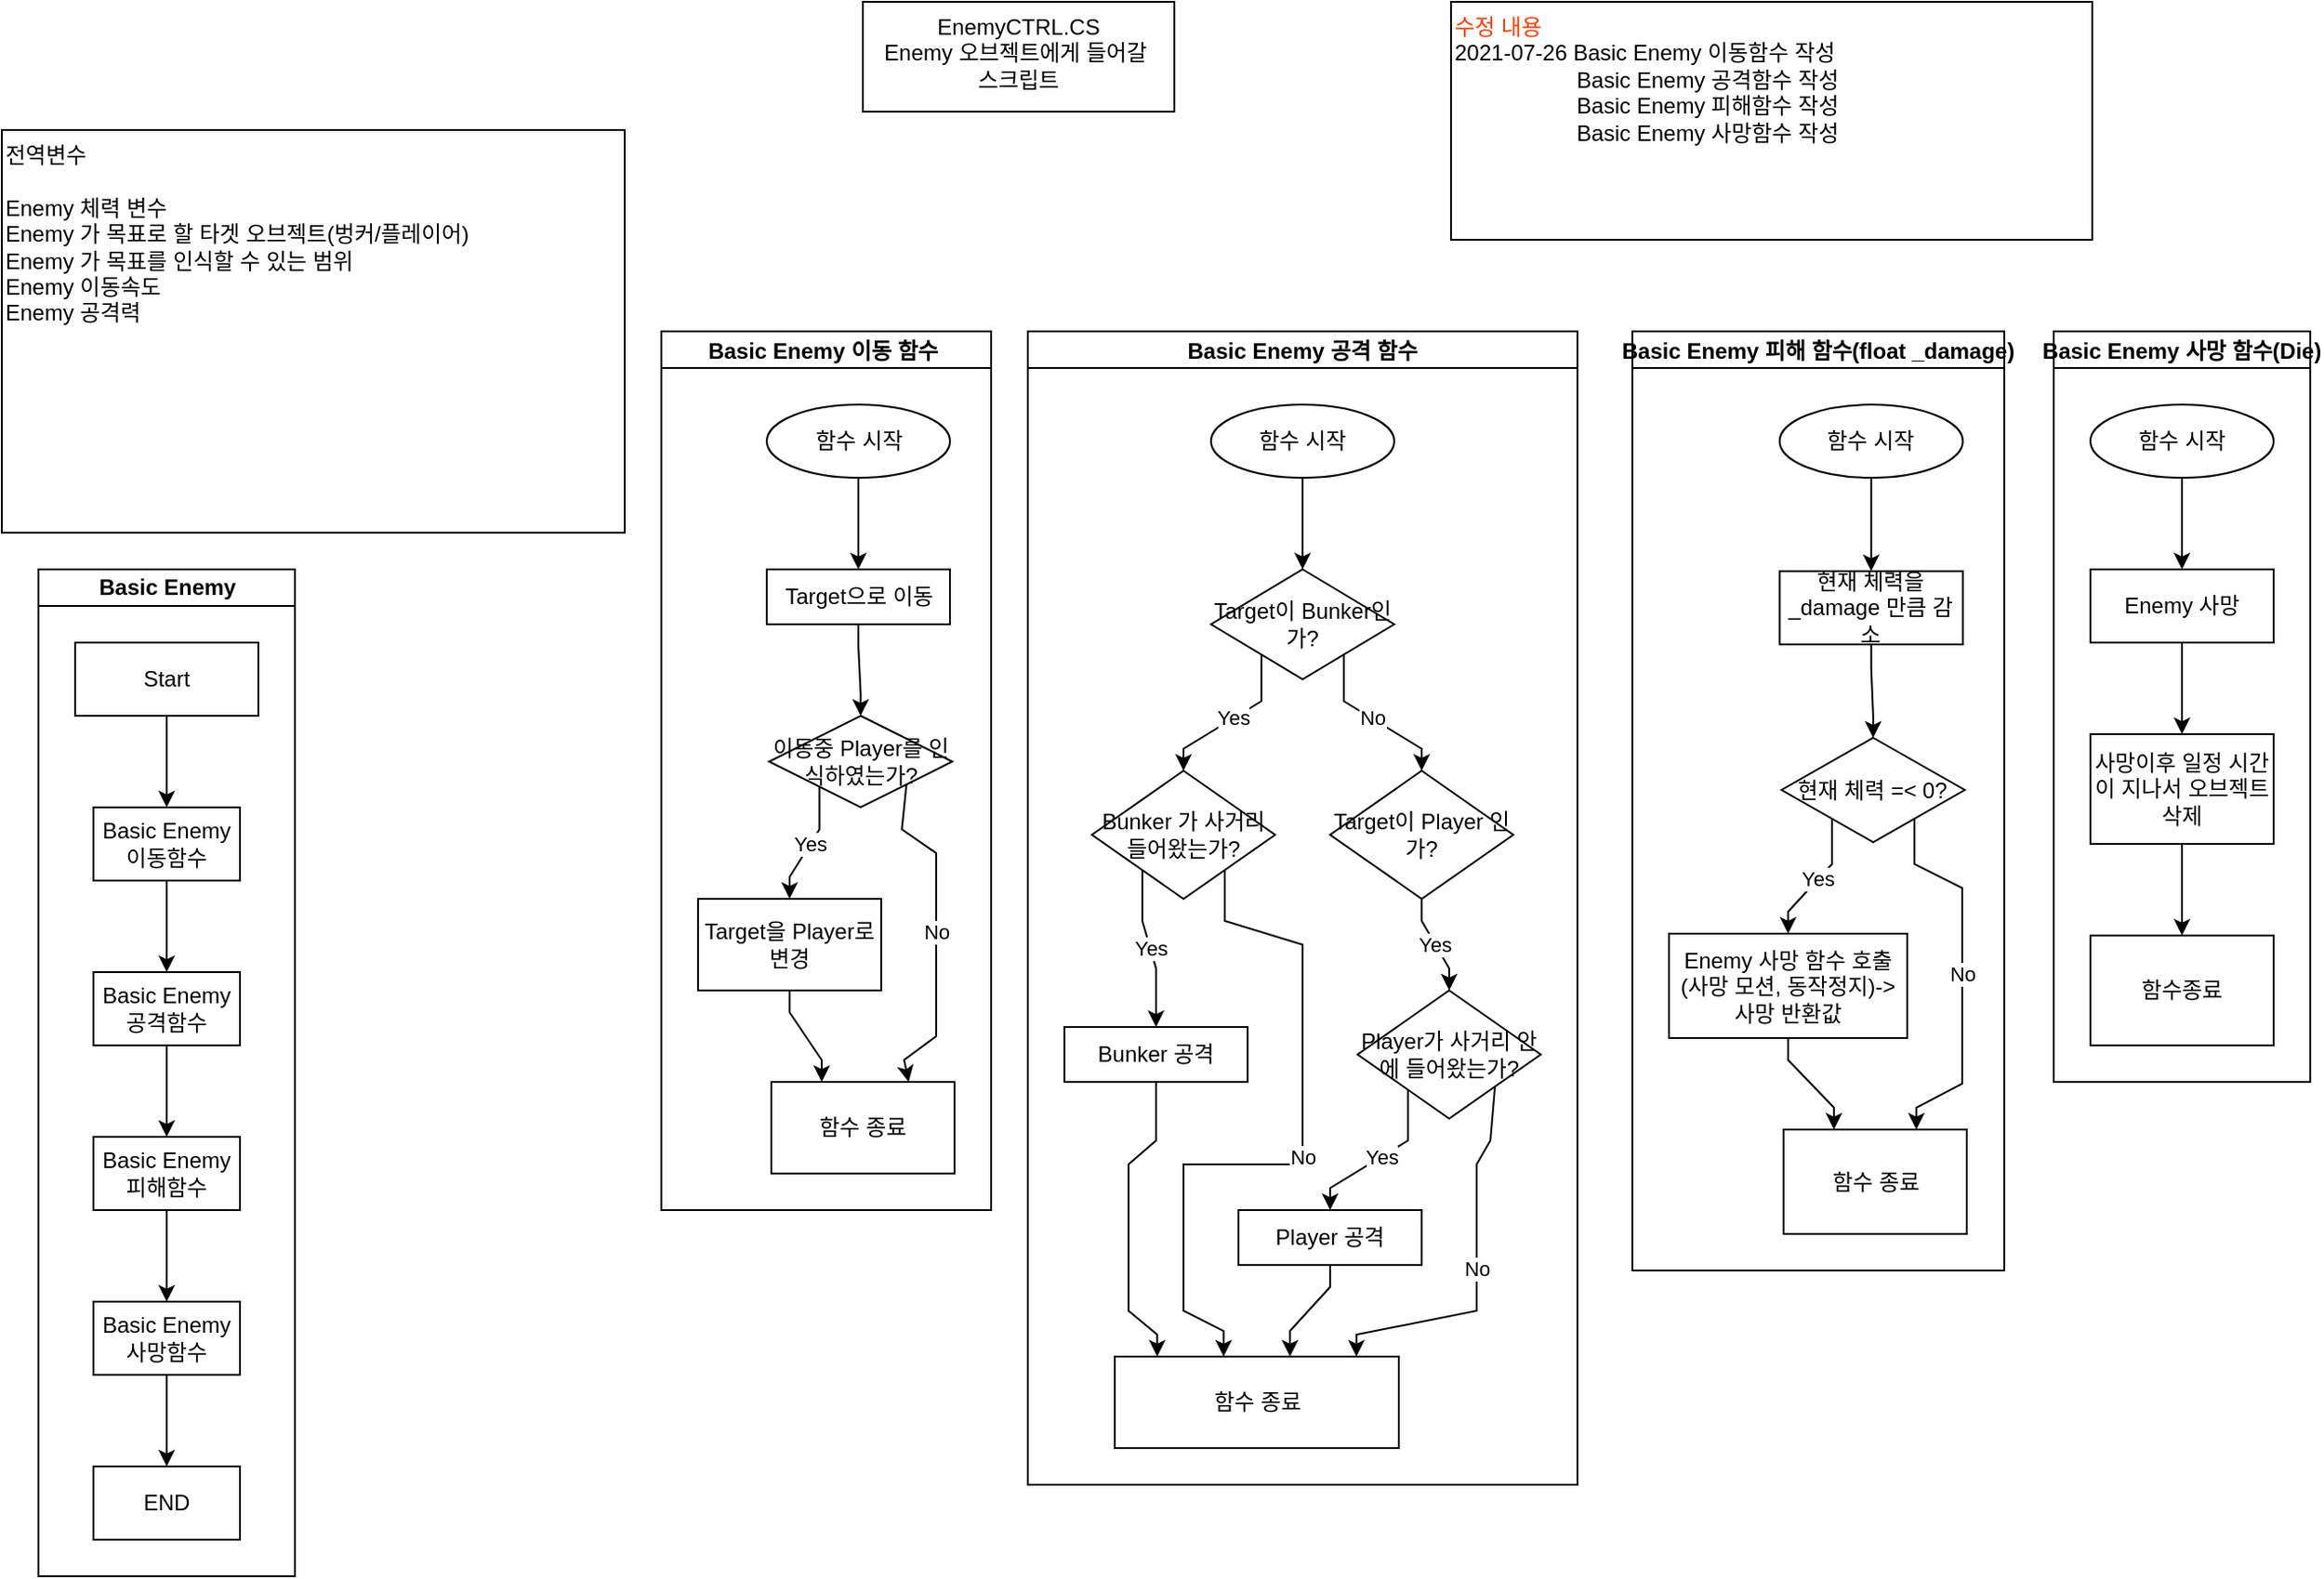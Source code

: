 <mxfile version="13.9.9" type="device"><diagram id="J4szQfAG1sg5sVobrCXc" name="Page-1"><mxGraphModel dx="1185" dy="1975" grid="1" gridSize="10" guides="1" tooltips="1" connect="1" arrows="1" fold="1" page="1" pageScale="1" pageWidth="827" pageHeight="1169" math="0" shadow="0"><root><mxCell id="0"/><mxCell id="1" parent="0"/><mxCell id="BQ4PC7H9Ra1O4r8dHc4G-1" value="전역변수&lt;br&gt;&lt;br&gt;Enemy 체력 변수&lt;br&gt;Enemy 가 목표로 할 타겟 오브젝트(벙커/플레이어)&lt;br&gt;Enemy 가 목표를 인식할 수 있는 범위&lt;br&gt;Enemy 이동속도&lt;br&gt;Enemy 공격력" style="rounded=0;whiteSpace=wrap;html=1;align=left;verticalAlign=top;" parent="1" vertex="1"><mxGeometry x="100" width="340" height="220" as="geometry"/></mxCell><mxCell id="BQ4PC7H9Ra1O4r8dHc4G-4" value="EnemyCTRL.CS&lt;br&gt;Enemy 오브젝트에게 들어갈&amp;nbsp;&lt;br&gt;스크립트" style="rounded=0;whiteSpace=wrap;html=1;verticalAlign=top;align=center;" parent="1" vertex="1"><mxGeometry x="570" y="-70" width="170" height="60" as="geometry"/></mxCell><mxCell id="BQ4PC7H9Ra1O4r8dHc4G-53" value="Basic Enemy 이동 함수 " style="swimlane;startSize=20;horizontal=1;childLayout=flowLayout;flowOrientation=north;resizable=0;interRankCellSpacing=50;containerType=tree;align=center;verticalAlign=middle;" parent="1" vertex="1"><mxGeometry x="460" y="110" width="180" height="480" as="geometry"/></mxCell><mxCell id="BQ4PC7H9Ra1O4r8dHc4G-54" value="함수 시작&lt;br&gt;" style="ellipse;whiteSpace=wrap;html=1;fontFamily=Helvetica;fontSize=12;fontColor=#000000;align=center;strokeColor=#000000;fillColor=#ffffff;" parent="BQ4PC7H9Ra1O4r8dHc4G-53" vertex="1"><mxGeometry x="57.531" y="40" width="100" height="40" as="geometry"/></mxCell><mxCell id="BQ4PC7H9Ra1O4r8dHc4G-211" value="" style="edgeStyle=orthogonalEdgeStyle;rounded=0;orthogonalLoop=1;jettySize=auto;html=1;noEdgeStyle=1;orthogonal=1;" parent="BQ4PC7H9Ra1O4r8dHc4G-53" source="BQ4PC7H9Ra1O4r8dHc4G-54" target="BQ4PC7H9Ra1O4r8dHc4G-212" edge="1"><mxGeometry relative="1" as="geometry"><Array as="points"><mxPoint x="107.531" y="92"/><mxPoint x="107.531" y="118"/></Array></mxGeometry></mxCell><mxCell id="BQ4PC7H9Ra1O4r8dHc4G-212" value="Target으로 이동" style="rounded=0;whiteSpace=wrap;html=1;fontFamily=Helvetica;fontSize=12;fontColor=#000000;align=center;strokeColor=#000000;fillColor=#ffffff;" parent="BQ4PC7H9Ra1O4r8dHc4G-53" vertex="1"><mxGeometry x="57.531" y="130" width="100" height="30" as="geometry"/></mxCell><mxCell id="BQ4PC7H9Ra1O4r8dHc4G-213" value="" style="edgeStyle=orthogonalEdgeStyle;rounded=0;orthogonalLoop=1;jettySize=auto;html=1;noEdgeStyle=1;orthogonal=1;" parent="BQ4PC7H9Ra1O4r8dHc4G-53" source="BQ4PC7H9Ra1O4r8dHc4G-212" target="BQ4PC7H9Ra1O4r8dHc4G-214" edge="1"><mxGeometry relative="1" as="geometry"><mxPoint x="730" y="590" as="sourcePoint"/><Array as="points"><mxPoint x="107.531" y="172"/><mxPoint x="108.765" y="198"/></Array></mxGeometry></mxCell><mxCell id="BQ4PC7H9Ra1O4r8dHc4G-214" value="이동중 Player를 인식하였는가?" style="rhombus;whiteSpace=wrap;html=1;fontFamily=Helvetica;fontSize=12;fontColor=#000000;align=center;strokeColor=#000000;fillColor=#ffffff;" parent="BQ4PC7H9Ra1O4r8dHc4G-53" vertex="1"><mxGeometry x="58.765" y="210" width="100" height="50" as="geometry"/></mxCell><mxCell id="BQ4PC7H9Ra1O4r8dHc4G-215" value="Yes" style="edgeStyle=orthogonalEdgeStyle;rounded=0;orthogonalLoop=1;jettySize=auto;html=1;noEdgeStyle=1;orthogonal=1;" parent="BQ4PC7H9Ra1O4r8dHc4G-53" source="BQ4PC7H9Ra1O4r8dHc4G-214" target="BQ4PC7H9Ra1O4r8dHc4G-216" edge="1"><mxGeometry relative="1" as="geometry"><mxPoint x="670" y="550.0" as="sourcePoint"/><Array as="points"><mxPoint x="86.265" y="272"/><mxPoint x="70" y="298"/></Array></mxGeometry></mxCell><mxCell id="BQ4PC7H9Ra1O4r8dHc4G-216" value="Target을 Player로 변경" style="rounded=0;whiteSpace=wrap;html=1;fontFamily=Helvetica;fontSize=12;fontColor=#000000;align=center;strokeColor=#000000;fillColor=#ffffff;" parent="BQ4PC7H9Ra1O4r8dHc4G-53" vertex="1"><mxGeometry x="20" y="310" width="100" height="50" as="geometry"/></mxCell><mxCell id="BQ4PC7H9Ra1O4r8dHc4G-220" value="" style="edgeStyle=orthogonalEdgeStyle;rounded=0;orthogonalLoop=1;jettySize=auto;html=1;noEdgeStyle=1;orthogonal=1;" parent="BQ4PC7H9Ra1O4r8dHc4G-53" source="BQ4PC7H9Ra1O4r8dHc4G-216" target="BQ4PC7H9Ra1O4r8dHc4G-221" edge="1"><mxGeometry relative="1" as="geometry"><mxPoint x="630" y="570" as="sourcePoint"/><Array as="points"><mxPoint x="70" y="372"/><mxPoint x="87.5" y="398"/></Array></mxGeometry></mxCell><mxCell id="BQ4PC7H9Ra1O4r8dHc4G-221" value="함수 종료" style="rounded=0;whiteSpace=wrap;html=1;fontFamily=Helvetica;fontSize=12;fontColor=#000000;align=center;strokeColor=#000000;fillColor=#ffffff;" parent="BQ4PC7H9Ra1O4r8dHc4G-53" vertex="1"><mxGeometry x="60" y="410" width="100" height="50" as="geometry"/></mxCell><mxCell id="BQ4PC7H9Ra1O4r8dHc4G-236" value="No" style="edgeStyle=orthogonalEdgeStyle;rounded=0;orthogonalLoop=1;jettySize=auto;html=1;entryX=0.75;entryY=0;entryDx=0;entryDy=0;exitX=1;exitY=1;exitDx=0;exitDy=0;noEdgeStyle=1;orthogonal=1;" parent="BQ4PC7H9Ra1O4r8dHc4G-53" source="BQ4PC7H9Ra1O4r8dHc4G-214" target="BQ4PC7H9Ra1O4r8dHc4G-221" edge="1"><mxGeometry relative="1" as="geometry"><mxPoint x="230" y="600" as="targetPoint"/><Array as="points"><mxPoint x="131.265" y="272"/><mxPoint x="150" y="285"/><mxPoint x="150" y="385"/><mxPoint x="132.5" y="398"/></Array></mxGeometry></mxCell><mxCell id="BQ4PC7H9Ra1O4r8dHc4G-139" value="&lt;div&gt;&lt;span style=&quot;color: rgb(255 , 60 , 0)&quot;&gt;수정 내용&lt;/span&gt;&lt;/div&gt;&lt;div&gt;&lt;span&gt;2021-07-26 Basic Enemy 이동함수 작성&lt;/span&gt;&lt;/div&gt;&lt;div&gt;&lt;span&gt;&amp;nbsp; &amp;nbsp; &amp;nbsp; &amp;nbsp; &amp;nbsp; &amp;nbsp; &amp;nbsp; &amp;nbsp; &amp;nbsp; &amp;nbsp; Basic Enemy 공격함수 작성&lt;/span&gt;&lt;/div&gt;&lt;div&gt;&lt;span&gt;&amp;nbsp; &amp;nbsp; &amp;nbsp; &amp;nbsp; &amp;nbsp; &amp;nbsp; &amp;nbsp; &amp;nbsp; &amp;nbsp; &amp;nbsp; Basic Enemy 피해함수 작성&lt;/span&gt;&lt;/div&gt;&lt;div&gt;&lt;span&gt;&amp;nbsp; &amp;nbsp; &amp;nbsp; &amp;nbsp; &amp;nbsp; &amp;nbsp; &amp;nbsp; &amp;nbsp; &amp;nbsp; &amp;nbsp; Basic Enemy 사망함수 작성&lt;/span&gt;&lt;/div&gt;" style="rounded=0;whiteSpace=wrap;html=1;align=left;verticalAlign=top;" parent="1" vertex="1"><mxGeometry x="891" y="-70" width="350" height="130" as="geometry"/></mxCell><mxCell id="BQ4PC7H9Ra1O4r8dHc4G-223" value="Basic Enemy 공격 함수" style="swimlane;startSize=20;horizontal=1;childLayout=flowLayout;flowOrientation=north;resizable=0;interRankCellSpacing=50;containerType=tree;align=center;verticalAlign=middle;" parent="1" vertex="1"><mxGeometry x="660" y="110" width="300" height="630" as="geometry"/></mxCell><mxCell id="BQ4PC7H9Ra1O4r8dHc4G-224" value="함수 시작&lt;br&gt;" style="ellipse;whiteSpace=wrap;html=1;fontFamily=Helvetica;fontSize=12;fontColor=#000000;align=center;strokeColor=#000000;fillColor=#ffffff;" parent="BQ4PC7H9Ra1O4r8dHc4G-223" vertex="1"><mxGeometry x="100" y="40" width="100" height="40" as="geometry"/></mxCell><mxCell id="BQ4PC7H9Ra1O4r8dHc4G-225" value="" style="edgeStyle=orthogonalEdgeStyle;rounded=0;orthogonalLoop=1;jettySize=auto;html=1;noEdgeStyle=1;orthogonal=1;" parent="BQ4PC7H9Ra1O4r8dHc4G-223" source="BQ4PC7H9Ra1O4r8dHc4G-224" target="BQ4PC7H9Ra1O4r8dHc4G-226" edge="1"><mxGeometry relative="1" as="geometry"><Array as="points"><mxPoint x="150" y="92"/><mxPoint x="150" y="118"/></Array></mxGeometry></mxCell><mxCell id="BQ4PC7H9Ra1O4r8dHc4G-226" value="Target이 Bunker인가?" style="rhombus;whiteSpace=wrap;html=1;fontFamily=Helvetica;fontSize=12;fontColor=#000000;align=center;strokeColor=#000000;fillColor=#ffffff;" parent="BQ4PC7H9Ra1O4r8dHc4G-223" vertex="1"><mxGeometry x="100" y="130" width="100" height="60" as="geometry"/></mxCell><mxCell id="BQ4PC7H9Ra1O4r8dHc4G-227" value="Yes" style="edgeStyle=orthogonalEdgeStyle;rounded=0;orthogonalLoop=1;jettySize=auto;html=1;noEdgeStyle=1;orthogonal=1;" parent="BQ4PC7H9Ra1O4r8dHc4G-223" source="BQ4PC7H9Ra1O4r8dHc4G-226" target="BQ4PC7H9Ra1O4r8dHc4G-228" edge="1"><mxGeometry relative="1" as="geometry"><mxPoint x="1570" y="2230" as="sourcePoint"/><Array as="points"><mxPoint x="127.5" y="202"/><mxPoint x="85" y="228"/></Array></mxGeometry></mxCell><mxCell id="BQ4PC7H9Ra1O4r8dHc4G-228" value="Bunker 가 사거리 들어왔는가?" style="rhombus;whiteSpace=wrap;html=1;fontFamily=Helvetica;fontSize=12;fontColor=#000000;align=center;strokeColor=#000000;fillColor=#ffffff;" parent="BQ4PC7H9Ra1O4r8dHc4G-223" vertex="1"><mxGeometry x="35" y="240" width="100" height="70" as="geometry"/></mxCell><mxCell id="BQ4PC7H9Ra1O4r8dHc4G-229" value="Yes" style="edgeStyle=orthogonalEdgeStyle;rounded=0;orthogonalLoop=1;jettySize=auto;html=1;noEdgeStyle=1;orthogonal=1;" parent="BQ4PC7H9Ra1O4r8dHc4G-223" source="BQ4PC7H9Ra1O4r8dHc4G-228" target="BQ4PC7H9Ra1O4r8dHc4G-230" edge="1"><mxGeometry relative="1" as="geometry"><mxPoint x="1510" y="2190" as="sourcePoint"/><Array as="points"><mxPoint x="62.5" y="322"/><mxPoint x="70" y="348"/></Array></mxGeometry></mxCell><mxCell id="BQ4PC7H9Ra1O4r8dHc4G-254" style="edgeStyle=orthogonalEdgeStyle;rounded=0;orthogonalLoop=1;jettySize=auto;html=1;noEdgeStyle=1;orthogonal=1;" parent="BQ4PC7H9Ra1O4r8dHc4G-223" source="BQ4PC7H9Ra1O4r8dHc4G-230" target="BQ4PC7H9Ra1O4r8dHc4G-253" edge="1"><mxGeometry relative="1" as="geometry"><Array as="points"><mxPoint x="70" y="442"/><mxPoint x="55" y="455"/><mxPoint x="55" y="535"/><mxPoint x="70.625" y="548"/></Array></mxGeometry></mxCell><mxCell id="BQ4PC7H9Ra1O4r8dHc4G-230" value="Bunker 공격" style="rounded=0;whiteSpace=wrap;html=1;fontFamily=Helvetica;fontSize=12;fontColor=#000000;align=center;strokeColor=#000000;fillColor=#ffffff;" parent="BQ4PC7H9Ra1O4r8dHc4G-223" vertex="1"><mxGeometry x="20" y="380" width="100" height="30" as="geometry"/></mxCell><mxCell id="BQ4PC7H9Ra1O4r8dHc4G-252" value="No" style="edgeStyle=orthogonalEdgeStyle;rounded=0;orthogonalLoop=1;jettySize=auto;html=1;noEdgeStyle=1;orthogonal=1;" parent="BQ4PC7H9Ra1O4r8dHc4G-223" source="BQ4PC7H9Ra1O4r8dHc4G-228" target="BQ4PC7H9Ra1O4r8dHc4G-253" edge="1"><mxGeometry relative="1" as="geometry"><mxPoint x="1470" y="1700" as="sourcePoint"/><Array as="points"><mxPoint x="107.5" y="322"/><mxPoint x="150" y="335"/><mxPoint x="150" y="455"/><mxPoint x="85" y="455"/><mxPoint x="85" y="535"/><mxPoint x="106.875" y="546"/></Array></mxGeometry></mxCell><mxCell id="BQ4PC7H9Ra1O4r8dHc4G-253" value="함수 종료" style="rounded=0;whiteSpace=wrap;html=1;fontFamily=Helvetica;fontSize=12;fontColor=#000000;align=center;strokeColor=#000000;fillColor=#ffffff;" parent="BQ4PC7H9Ra1O4r8dHc4G-223" vertex="1"><mxGeometry x="47.5" y="560" width="155" height="50" as="geometry"/></mxCell><mxCell id="BQ4PC7H9Ra1O4r8dHc4G-317" value="No" style="edgeStyle=orthogonalEdgeStyle;rounded=0;orthogonalLoop=1;jettySize=auto;html=1;noEdgeStyle=1;orthogonal=1;" parent="BQ4PC7H9Ra1O4r8dHc4G-223" source="BQ4PC7H9Ra1O4r8dHc4G-226" target="BQ4PC7H9Ra1O4r8dHc4G-318" edge="1"><mxGeometry relative="1" as="geometry"><mxPoint x="1327.531" y="1380" as="sourcePoint"/><Array as="points"><mxPoint x="172.5" y="202"/><mxPoint x="215" y="228"/></Array></mxGeometry></mxCell><mxCell id="BQ4PC7H9Ra1O4r8dHc4G-318" value="Target이 Player 인가?" style="rhombus;whiteSpace=wrap;html=1;fontFamily=Helvetica;fontSize=12;fontColor=#000000;align=center;strokeColor=#000000;fillColor=#ffffff;" parent="BQ4PC7H9Ra1O4r8dHc4G-223" vertex="1"><mxGeometry x="165" y="240" width="100" height="70" as="geometry"/></mxCell><mxCell id="BQ4PC7H9Ra1O4r8dHc4G-319" value="Yes" style="edgeStyle=orthogonalEdgeStyle;rounded=0;orthogonalLoop=1;jettySize=auto;html=1;noEdgeStyle=1;orthogonal=1;" parent="BQ4PC7H9Ra1O4r8dHc4G-223" source="BQ4PC7H9Ra1O4r8dHc4G-318" target="BQ4PC7H9Ra1O4r8dHc4G-320" edge="1"><mxGeometry relative="1" as="geometry"><mxPoint x="1337.5" y="1286.5" as="sourcePoint"/><Array as="points"><mxPoint x="215" y="322"/><mxPoint x="230" y="348"/></Array></mxGeometry></mxCell><mxCell id="BQ4PC7H9Ra1O4r8dHc4G-320" value="Player가 사거리 안에 들어왔는가?" style="rhombus;whiteSpace=wrap;html=1;fontFamily=Helvetica;fontSize=12;fontColor=#000000;align=center;strokeColor=#000000;fillColor=#ffffff;" parent="BQ4PC7H9Ra1O4r8dHc4G-223" vertex="1"><mxGeometry x="180" y="360" width="100" height="70" as="geometry"/></mxCell><mxCell id="BQ4PC7H9Ra1O4r8dHc4G-322" value="Yes" style="edgeStyle=orthogonalEdgeStyle;rounded=0;orthogonalLoop=1;jettySize=auto;html=1;noEdgeStyle=1;orthogonal=1;" parent="BQ4PC7H9Ra1O4r8dHc4G-223" source="BQ4PC7H9Ra1O4r8dHc4G-320" target="BQ4PC7H9Ra1O4r8dHc4G-323" edge="1"><mxGeometry relative="1" as="geometry"><mxPoint x="1375" y="1380" as="sourcePoint"/><Array as="points"><mxPoint x="207.5" y="442"/><mxPoint x="165" y="468"/></Array></mxGeometry></mxCell><mxCell id="BQ4PC7H9Ra1O4r8dHc4G-324" style="edgeStyle=orthogonalEdgeStyle;rounded=0;orthogonalLoop=1;jettySize=auto;html=1;noEdgeStyle=1;orthogonal=1;" parent="BQ4PC7H9Ra1O4r8dHc4G-223" source="BQ4PC7H9Ra1O4r8dHc4G-323" target="BQ4PC7H9Ra1O4r8dHc4G-253" edge="1"><mxGeometry relative="1" as="geometry"><Array as="points"><mxPoint x="165" y="522"/><mxPoint x="143.125" y="546"/></Array></mxGeometry></mxCell><mxCell id="BQ4PC7H9Ra1O4r8dHc4G-323" value="Player 공격" style="rounded=0;whiteSpace=wrap;html=1;fontFamily=Helvetica;fontSize=12;fontColor=#000000;align=center;strokeColor=#000000;fillColor=#ffffff;" parent="BQ4PC7H9Ra1O4r8dHc4G-223" vertex="1"><mxGeometry x="115" y="480" width="100" height="30" as="geometry"/></mxCell><mxCell id="BQ4PC7H9Ra1O4r8dHc4G-328" value="No" style="edgeStyle=orthogonalEdgeStyle;rounded=0;orthogonalLoop=1;jettySize=auto;html=1;exitX=1;exitY=1;exitDx=0;exitDy=0;noEdgeStyle=1;orthogonal=1;" parent="BQ4PC7H9Ra1O4r8dHc4G-223" source="BQ4PC7H9Ra1O4r8dHc4G-320" target="BQ4PC7H9Ra1O4r8dHc4G-253" edge="1"><mxGeometry relative="1" as="geometry"><mxPoint x="339" y="880" as="targetPoint"/><Array as="points"><mxPoint x="252.5" y="442"/><mxPoint x="245" y="455"/><mxPoint x="245" y="535"/><mxPoint x="179.375" y="548"/></Array></mxGeometry></mxCell><mxCell id="BQ4PC7H9Ra1O4r8dHc4G-255" value="Basic Enemy 피해 함수(float _damage)" style="swimlane;startSize=20;horizontal=1;childLayout=flowLayout;flowOrientation=north;resizable=0;interRankCellSpacing=50;containerType=tree;align=center;verticalAlign=middle;" parent="1" vertex="1"><mxGeometry x="990" y="110" width="203" height="513" as="geometry"/></mxCell><mxCell id="BQ4PC7H9Ra1O4r8dHc4G-256" value="함수 시작&lt;br&gt;" style="ellipse;whiteSpace=wrap;html=1;fontFamily=Helvetica;fontSize=12;fontColor=#000000;align=center;strokeColor=#000000;fillColor=#ffffff;" parent="BQ4PC7H9Ra1O4r8dHc4G-255" vertex="1"><mxGeometry x="80.36" y="40" width="100" height="40" as="geometry"/></mxCell><mxCell id="BQ4PC7H9Ra1O4r8dHc4G-281" value="" style="edgeStyle=orthogonalEdgeStyle;rounded=0;orthogonalLoop=1;jettySize=auto;html=1;noEdgeStyle=1;orthogonal=1;" parent="BQ4PC7H9Ra1O4r8dHc4G-255" source="BQ4PC7H9Ra1O4r8dHc4G-256" target="BQ4PC7H9Ra1O4r8dHc4G-282" edge="1"><mxGeometry relative="1" as="geometry"><Array as="points"><mxPoint x="130.36" y="92"/><mxPoint x="130.36" y="118"/></Array></mxGeometry></mxCell><mxCell id="BQ4PC7H9Ra1O4r8dHc4G-282" value="현재 체력을 _damage 만큼 감소" style="rounded=0;whiteSpace=wrap;html=1;fontFamily=Helvetica;fontSize=12;fontColor=#000000;align=center;strokeColor=#000000;fillColor=#ffffff;" parent="BQ4PC7H9Ra1O4r8dHc4G-255" vertex="1"><mxGeometry x="80.36" y="131.0" width="100" height="40" as="geometry"/></mxCell><mxCell id="BQ4PC7H9Ra1O4r8dHc4G-284" value="" style="edgeStyle=orthogonalEdgeStyle;rounded=0;orthogonalLoop=1;jettySize=auto;html=1;noEdgeStyle=1;orthogonal=1;" parent="BQ4PC7H9Ra1O4r8dHc4G-255" source="BQ4PC7H9Ra1O4r8dHc4G-282" target="BQ4PC7H9Ra1O4r8dHc4G-285" edge="1"><mxGeometry relative="1" as="geometry"><mxPoint x="1380" y="750" as="sourcePoint"/><Array as="points"><mxPoint x="130.36" y="184.0"/><mxPoint x="131.43" y="210.0"/></Array></mxGeometry></mxCell><mxCell id="BQ4PC7H9Ra1O4r8dHc4G-285" value="현재 체력 =&amp;lt; 0?" style="rhombus;whiteSpace=wrap;html=1;fontFamily=Helvetica;fontSize=12;fontColor=#000000;align=center;strokeColor=#000000;fillColor=#ffffff;" parent="BQ4PC7H9Ra1O4r8dHc4G-255" vertex="1"><mxGeometry x="81.43" y="222.0" width="100" height="57" as="geometry"/></mxCell><mxCell id="BQ4PC7H9Ra1O4r8dHc4G-286" value="Yes" style="edgeStyle=orthogonalEdgeStyle;rounded=0;orthogonalLoop=1;jettySize=auto;html=1;noEdgeStyle=1;orthogonal=1;" parent="BQ4PC7H9Ra1O4r8dHc4G-255" source="BQ4PC7H9Ra1O4r8dHc4G-285" target="BQ4PC7H9Ra1O4r8dHc4G-287" edge="1"><mxGeometry relative="1" as="geometry"><mxPoint x="1320" y="721" as="sourcePoint"/><Array as="points"><mxPoint x="108.93" y="291.0"/><mxPoint x="85" y="317.0"/></Array></mxGeometry></mxCell><mxCell id="BQ4PC7H9Ra1O4r8dHc4G-290" style="edgeStyle=orthogonalEdgeStyle;rounded=0;orthogonalLoop=1;jettySize=auto;html=1;noEdgeStyle=1;orthogonal=1;" parent="BQ4PC7H9Ra1O4r8dHc4G-255" source="BQ4PC7H9Ra1O4r8dHc4G-287" target="BQ4PC7H9Ra1O4r8dHc4G-289" edge="1"><mxGeometry relative="1" as="geometry"><Array as="points"><mxPoint x="85" y="398.0"/><mxPoint x="110" y="424.0"/></Array></mxGeometry></mxCell><mxCell id="BQ4PC7H9Ra1O4r8dHc4G-287" value="Enemy 사망 함수 호출&lt;br&gt;(사망 모션, 동작정지)-&amp;gt; 사망 반환값" style="rounded=0;whiteSpace=wrap;html=1;fontFamily=Helvetica;fontSize=12;fontColor=#000000;align=center;strokeColor=#000000;fillColor=#ffffff;" parent="BQ4PC7H9Ra1O4r8dHc4G-255" vertex="1"><mxGeometry x="20" y="329.0" width="130" height="57" as="geometry"/></mxCell><mxCell id="BQ4PC7H9Ra1O4r8dHc4G-288" value="No" style="edgeStyle=orthogonalEdgeStyle;rounded=0;orthogonalLoop=1;jettySize=auto;html=1;noEdgeStyle=1;orthogonal=1;" parent="BQ4PC7H9Ra1O4r8dHc4G-255" source="BQ4PC7H9Ra1O4r8dHc4G-285" target="BQ4PC7H9Ra1O4r8dHc4G-289" edge="1"><mxGeometry relative="1" as="geometry"><mxPoint x="1280" y="749" as="sourcePoint"/><Array as="points"><mxPoint x="153.93" y="291.0"/><mxPoint x="180" y="304.0"/><mxPoint x="180" y="411.0"/><mxPoint x="155" y="424.0"/></Array></mxGeometry></mxCell><mxCell id="BQ4PC7H9Ra1O4r8dHc4G-289" value="함수 종료" style="rounded=0;whiteSpace=wrap;html=1;fontFamily=Helvetica;fontSize=12;fontColor=#000000;align=center;strokeColor=#000000;fillColor=#ffffff;" parent="BQ4PC7H9Ra1O4r8dHc4G-255" vertex="1"><mxGeometry x="82.5" y="436.0" width="100" height="57" as="geometry"/></mxCell><mxCell id="BQ4PC7H9Ra1O4r8dHc4G-291" value="Basic Enemy 사망 함수(Die)" style="swimlane;startSize=20;horizontal=1;childLayout=flowLayout;flowOrientation=north;resizable=0;interRankCellSpacing=50;containerType=tree;align=center;verticalAlign=middle;" parent="1" vertex="1"><mxGeometry x="1220" y="110" width="140" height="410" as="geometry"/></mxCell><mxCell id="BQ4PC7H9Ra1O4r8dHc4G-292" value="함수 시작&lt;br&gt;" style="ellipse;whiteSpace=wrap;html=1;fontFamily=Helvetica;fontSize=12;fontColor=#000000;align=center;strokeColor=#000000;fillColor=#ffffff;" parent="BQ4PC7H9Ra1O4r8dHc4G-291" vertex="1"><mxGeometry x="20" y="40" width="100" height="40" as="geometry"/></mxCell><mxCell id="BQ4PC7H9Ra1O4r8dHc4G-302" value="" style="edgeStyle=orthogonalEdgeStyle;rounded=0;orthogonalLoop=1;jettySize=auto;html=1;noEdgeStyle=1;orthogonal=1;" parent="BQ4PC7H9Ra1O4r8dHc4G-291" source="BQ4PC7H9Ra1O4r8dHc4G-292" target="BQ4PC7H9Ra1O4r8dHc4G-303" edge="1"><mxGeometry relative="1" as="geometry"><Array as="points"><mxPoint x="70" y="92"/><mxPoint x="70" y="118"/></Array></mxGeometry></mxCell><mxCell id="BQ4PC7H9Ra1O4r8dHc4G-303" value="Enemy 사망" style="rounded=0;whiteSpace=wrap;html=1;fontFamily=Helvetica;fontSize=12;fontColor=#000000;align=center;strokeColor=#000000;fillColor=#ffffff;" parent="BQ4PC7H9Ra1O4r8dHc4G-291" vertex="1"><mxGeometry x="20" y="130" width="100" height="40" as="geometry"/></mxCell><mxCell id="BQ4PC7H9Ra1O4r8dHc4G-305" value="" style="edgeStyle=orthogonalEdgeStyle;rounded=0;orthogonalLoop=1;jettySize=auto;html=1;noEdgeStyle=1;orthogonal=1;" parent="BQ4PC7H9Ra1O4r8dHc4G-291" source="BQ4PC7H9Ra1O4r8dHc4G-303" target="BQ4PC7H9Ra1O4r8dHc4G-306" edge="1"><mxGeometry relative="1" as="geometry"><mxPoint x="1600" y="669" as="sourcePoint"/><Array as="points"><mxPoint x="70" y="182"/><mxPoint x="70" y="208"/></Array></mxGeometry></mxCell><mxCell id="BQ4PC7H9Ra1O4r8dHc4G-306" value="사망이후 일정 시간이 지나서 오브젝트 삭제" style="rounded=0;whiteSpace=wrap;html=1;fontFamily=Helvetica;fontSize=12;fontColor=#000000;align=center;strokeColor=#000000;fillColor=#ffffff;" parent="BQ4PC7H9Ra1O4r8dHc4G-291" vertex="1"><mxGeometry x="20" y="220" width="100" height="60" as="geometry"/></mxCell><mxCell id="BQ4PC7H9Ra1O4r8dHc4G-310" value="" style="edgeStyle=orthogonalEdgeStyle;rounded=0;orthogonalLoop=1;jettySize=auto;html=1;noEdgeStyle=1;orthogonal=1;" parent="BQ4PC7H9Ra1O4r8dHc4G-291" source="BQ4PC7H9Ra1O4r8dHc4G-306" target="BQ4PC7H9Ra1O4r8dHc4G-311" edge="1"><mxGeometry relative="1" as="geometry"><mxPoint x="1480" y="519" as="sourcePoint"/><Array as="points"><mxPoint x="70" y="292"/><mxPoint x="70" y="318"/></Array></mxGeometry></mxCell><mxCell id="BQ4PC7H9Ra1O4r8dHc4G-311" value="함수종료" style="rounded=0;whiteSpace=wrap;html=1;fontFamily=Helvetica;fontSize=12;fontColor=#000000;align=center;strokeColor=#000000;fillColor=#ffffff;" parent="BQ4PC7H9Ra1O4r8dHc4G-291" vertex="1"><mxGeometry x="20" y="330" width="100" height="60" as="geometry"/></mxCell><mxCell id="2U0ZTm5s03E1OhIkqS_H-13" value="Basic Enemy" style="swimlane;html=1;startSize=20;horizontal=1;childLayout=treeLayout;horizontalTree=0;resizable=0;containerType=tree;" vertex="1" parent="1"><mxGeometry x="120" y="240" width="140" height="550" as="geometry"/></mxCell><mxCell id="2U0ZTm5s03E1OhIkqS_H-14" value="Start" style="whiteSpace=wrap;html=1;" vertex="1" parent="2U0ZTm5s03E1OhIkqS_H-13"><mxGeometry x="20" y="40" width="100" height="40" as="geometry"/></mxCell><mxCell id="2U0ZTm5s03E1OhIkqS_H-19" value="" style="edgeStyle=orthogonalEdgeStyle;rounded=0;orthogonalLoop=1;jettySize=auto;html=1;" edge="1" source="2U0ZTm5s03E1OhIkqS_H-14" target="2U0ZTm5s03E1OhIkqS_H-20" parent="2U0ZTm5s03E1OhIkqS_H-13"><mxGeometry relative="1" as="geometry"/></mxCell><mxCell id="2U0ZTm5s03E1OhIkqS_H-20" value="Basic Enemy 이동함수" style="whiteSpace=wrap;html=1;" vertex="1" parent="2U0ZTm5s03E1OhIkqS_H-13"><mxGeometry x="30" y="130" width="80" height="40" as="geometry"/></mxCell><mxCell id="2U0ZTm5s03E1OhIkqS_H-26" value="" style="edgeStyle=orthogonalEdgeStyle;rounded=0;orthogonalLoop=1;jettySize=auto;html=1;" edge="1" target="2U0ZTm5s03E1OhIkqS_H-27" source="2U0ZTm5s03E1OhIkqS_H-20" parent="2U0ZTm5s03E1OhIkqS_H-13"><mxGeometry relative="1" as="geometry"><mxPoint x="130" y="370" as="sourcePoint"/></mxGeometry></mxCell><mxCell id="2U0ZTm5s03E1OhIkqS_H-27" value="Basic Enemy 공격함수" style="whiteSpace=wrap;html=1;" vertex="1" parent="2U0ZTm5s03E1OhIkqS_H-13"><mxGeometry x="30" y="220" width="80" height="40" as="geometry"/></mxCell><mxCell id="2U0ZTm5s03E1OhIkqS_H-28" value="" style="edgeStyle=orthogonalEdgeStyle;rounded=0;orthogonalLoop=1;jettySize=auto;html=1;" edge="1" target="2U0ZTm5s03E1OhIkqS_H-29" source="2U0ZTm5s03E1OhIkqS_H-27" parent="2U0ZTm5s03E1OhIkqS_H-13"><mxGeometry relative="1" as="geometry"><mxPoint x="130" y="460" as="sourcePoint"/></mxGeometry></mxCell><mxCell id="2U0ZTm5s03E1OhIkqS_H-29" value="Basic Enemy 피해함수" style="whiteSpace=wrap;html=1;" vertex="1" parent="2U0ZTm5s03E1OhIkqS_H-13"><mxGeometry x="30" y="310" width="80" height="40" as="geometry"/></mxCell><mxCell id="2U0ZTm5s03E1OhIkqS_H-30" value="" style="edgeStyle=orthogonalEdgeStyle;rounded=0;orthogonalLoop=1;jettySize=auto;html=1;" edge="1" target="2U0ZTm5s03E1OhIkqS_H-31" source="2U0ZTm5s03E1OhIkqS_H-29" parent="2U0ZTm5s03E1OhIkqS_H-13"><mxGeometry relative="1" as="geometry"><mxPoint x="130" y="550" as="sourcePoint"/></mxGeometry></mxCell><mxCell id="2U0ZTm5s03E1OhIkqS_H-31" value="Basic Enemy 사망함수" style="whiteSpace=wrap;html=1;" vertex="1" parent="2U0ZTm5s03E1OhIkqS_H-13"><mxGeometry x="30" y="400" width="80" height="40" as="geometry"/></mxCell><mxCell id="2U0ZTm5s03E1OhIkqS_H-32" value="" style="edgeStyle=orthogonalEdgeStyle;rounded=0;orthogonalLoop=1;jettySize=auto;html=1;" edge="1" target="2U0ZTm5s03E1OhIkqS_H-33" source="2U0ZTm5s03E1OhIkqS_H-31" parent="2U0ZTm5s03E1OhIkqS_H-13"><mxGeometry relative="1" as="geometry"><mxPoint x="130" y="640" as="sourcePoint"/></mxGeometry></mxCell><mxCell id="2U0ZTm5s03E1OhIkqS_H-33" value="END" style="whiteSpace=wrap;html=1;" vertex="1" parent="2U0ZTm5s03E1OhIkqS_H-13"><mxGeometry x="30" y="490" width="80" height="40" as="geometry"/></mxCell></root></mxGraphModel></diagram></mxfile>